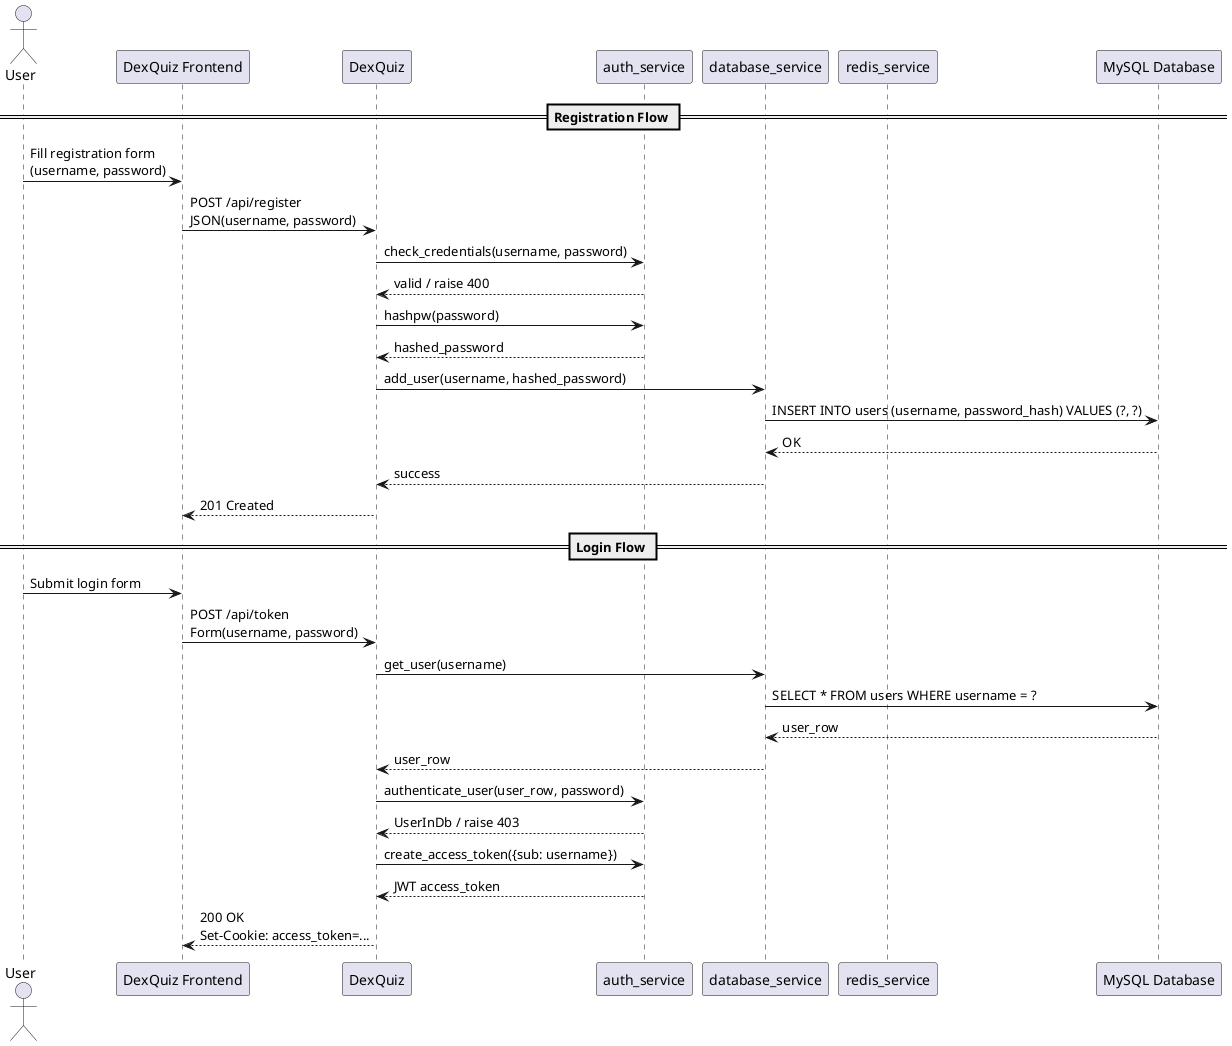 @startuml
actor User
participant "DexQuiz Frontend" as FE
participant "DexQuiz" as API
participant "auth_service" as Auth
participant "database_service" as DB
participant "redis_service" as Redis
participant "MySQL Database" as SQL

== Registration Flow ==
User -> FE : Fill registration form\n(username, password)
FE -> API : POST /api/register\nJSON(username, password)
API -> Auth : check_credentials(username, password)
Auth --> API : valid / raise 400
API -> Auth : hashpw(password)
Auth --> API : hashed_password
API -> DB : add_user(username, hashed_password)
DB -> SQL : INSERT INTO users (username, password_hash) VALUES (?, ?)
SQL --> DB : OK
DB --> API : success
API --> FE : 201 Created

== Login Flow ==
User -> FE : Submit login form
FE -> API : POST /api/token\nForm(username, password)
API -> DB : get_user(username)
DB -> SQL : SELECT * FROM users WHERE username = ?
SQL --> DB : user_row
DB --> API : user_row
API -> Auth : authenticate_user(user_row, password)
Auth --> API : UserInDb / raise 403
API -> Auth : create_access_token({sub: username})
Auth --> API : JWT access_token
API --> FE : 200 OK\nSet-Cookie: access_token=...
@enduml
